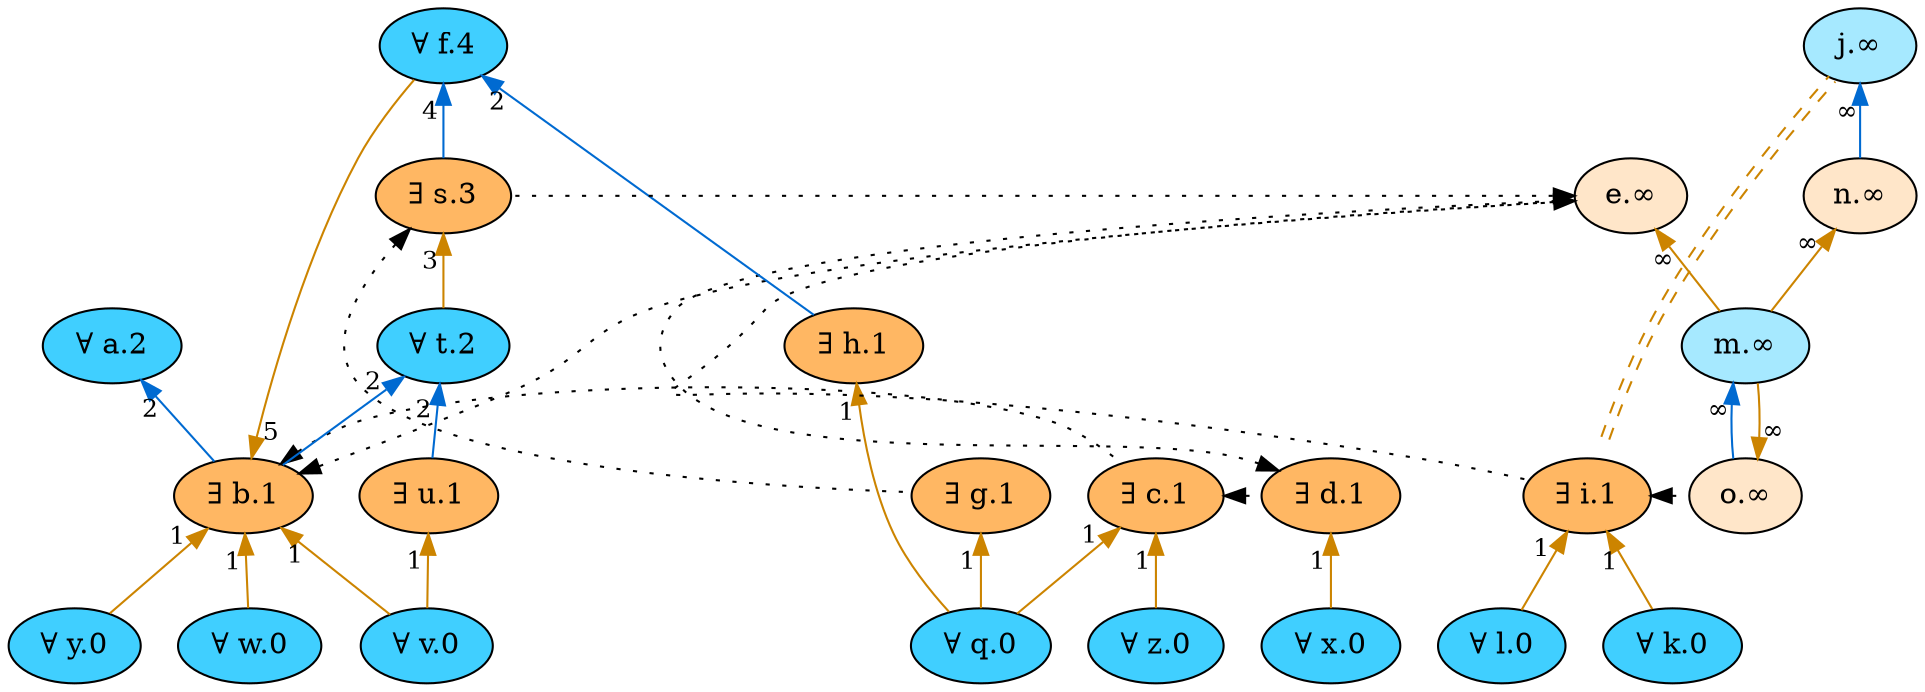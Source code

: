 digraph {
    // Node defaults can be set here if needed
    "v" [style="filled" fillcolor="#40cfff" label="∀ v.0" fontsize=14]
    "z" [style="filled" fillcolor="#40cfff" label="∀ z.0" fontsize=14]
    "y" [style="filled" fillcolor="#40cfff" label="∀ y.0" fontsize=14]
    "x" [style="filled" fillcolor="#40cfff" label="∀ x.0" fontsize=14]
    "w" [style="filled" fillcolor="#40cfff" label="∀ w.0" fontsize=14]
    "q" [style="filled" fillcolor="#40cfff" label="∀ q.0" fontsize=14]
    "l" [style="filled" fillcolor="#40cfff" label="∀ l.0" fontsize=14]
    "k" [style="filled" fillcolor="#40cfff" label="∀ k.0" fontsize=14]
    "u" [style="filled" fillcolor="#ffb763" label="∃ u.1" fontsize=14]
    "b" [style="filled" fillcolor="#ffb763" label="∃ b.1" fontsize=14]
    "c" [style="filled" fillcolor="#ffb763" label="∃ c.1" fontsize=14]
    "d" [style="filled" fillcolor="#ffb763" label="∃ d.1" fontsize=14]
    "i" [style="filled" fillcolor="#ffb763" label="∃ i.1" fontsize=14]
    "g" [style="filled" fillcolor="#ffb763" label="∃ g.1" fontsize=14]
    "h" [style="filled" fillcolor="#ffb763" label="∃ h.1" fontsize=14]
    "a" [style="filled" fillcolor="#40cfff" label="∀ a.2" fontsize=14]
    "t" [style="filled" fillcolor="#40cfff" label="∀ t.2" fontsize=14]
    "s" [style="filled" fillcolor="#ffb763" label="∃ s.3" fontsize=14]
    "f" [style="filled" fillcolor="#40cfff" label="∀ f.4" fontsize=14]
    "j" [style="filled" fillcolor="#a6e9ff" label="j.∞" fontsize=14]
    "e" [style="filled" fillcolor="#ffe6c9" label="e.∞" fontsize=14]
    "o" [style="filled" fillcolor="#ffe6c9" label="o.∞" fontsize=14]
    "n" [style="filled" fillcolor="#ffe6c9" label="n.∞" fontsize=14]
    "m" [style="filled" fillcolor="#a6e9ff" label="m.∞" fontsize=14]
    edge[labeldistance=1.5 fontsize=12]
    "a" -> "b" [color="#006ad1" style="solid" dir="back" taillabel="2" ]
    "t" -> "b" [color="#006ad1" style="solid" dir="back" taillabel="2" ]
    "b" -> "c" [color="black" style="dotted" dir="back" taillabel="" constraint=false]
    "c" -> "d" [color="black" style="dotted" dir="back" taillabel="" constraint=false]
    "b" -> "e" [color="black" style="dotted" dir="back" taillabel="" constraint=false]
    "d" -> "e" [color="black" style="dotted" dir="back" taillabel="" constraint=false]
    "b" -> "f" [color="#cc8400" style="solid" dir="back" taillabel="5" ]
    "s" -> "g" [color="black" style="dotted" dir="back" taillabel="" constraint=false]
    "f" -> "h" [color="#006ad1" style="solid" dir="back" taillabel="2" ]
    "e" -> "i" [color="black" style="dotted" dir="back" taillabel="" constraint=false]
    "i" -> "j" [color="#cc8400:invis:#cc8400" style="dashed" dir="back" taillabel="" constraint=false]
    "i" -> "k" [color="#cc8400" style="solid" dir="back" taillabel="1" ]
    "i" -> "l" [color="#cc8400" style="solid" dir="back" taillabel="1" ]
    "e" -> "m" [color="#cc8400" style="solid" dir="back" taillabel="∞" ]
    "o" -> "m" [color="#cc8400" style="solid" dir="back" taillabel="∞" ]
    "n" -> "m" [color="#cc8400" style="solid" dir="back" taillabel="∞" ]
    "j" -> "n" [color="#006ad1" style="solid" dir="back" taillabel="∞" ]
    "i" -> "o" [color="black" style="dotted" dir="back" taillabel="" constraint=false]
    "m" -> "o" [color="#006ad1" style="solid" dir="back" taillabel="∞" ]
    "g" -> "q" [color="#cc8400" style="solid" dir="back" taillabel="1" ]
    "h" -> "q" [color="#cc8400" style="solid" dir="back" taillabel="1" ]
    "c" -> "q" [color="#cc8400" style="solid" dir="back" taillabel="1" ]
    "e" -> "s" [color="black" style="dotted" dir="back" taillabel="" constraint=false]
    "f" -> "s" [color="#006ad1" style="solid" dir="back" taillabel="4" ]
    "s" -> "t" [color="#cc8400" style="solid" dir="back" taillabel="3" ]
    "t" -> "u" [color="#006ad1" style="solid" dir="back" taillabel="2" ]
    "b" -> "v" [color="#cc8400" style="solid" dir="back" taillabel="1" ]
    "u" -> "v" [color="#cc8400" style="solid" dir="back" taillabel="1" ]
    "b" -> "w" [color="#cc8400" style="solid" dir="back" taillabel="1" ]
    "d" -> "x" [color="#cc8400" style="solid" dir="back" taillabel="1" ]
    "b" -> "y" [color="#cc8400" style="solid" dir="back" taillabel="1" ]
    "c" -> "z" [color="#cc8400" style="solid" dir="back" taillabel="1" ]
    {rank = max v z y x w q l k}
    {rank = min f}
}